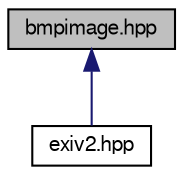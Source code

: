 digraph "bmpimage.hpp"
{
  edge [fontname="FreeSans",fontsize="10",labelfontname="FreeSans",labelfontsize="10"];
  node [fontname="FreeSans",fontsize="10",shape=record];
  Node1 [label="bmpimage.hpp",height=0.2,width=0.4,color="black", fillcolor="grey75", style="filled" fontcolor="black"];
  Node1 -> Node2 [dir="back",color="midnightblue",fontsize="10",style="solid",fontname="FreeSans"];
  Node2 [label="exiv2.hpp",height=0.2,width=0.4,color="black", fillcolor="white", style="filled",URL="$exiv2_8hpp.html",tooltip="Include all Exiv2 header files. "];
}
